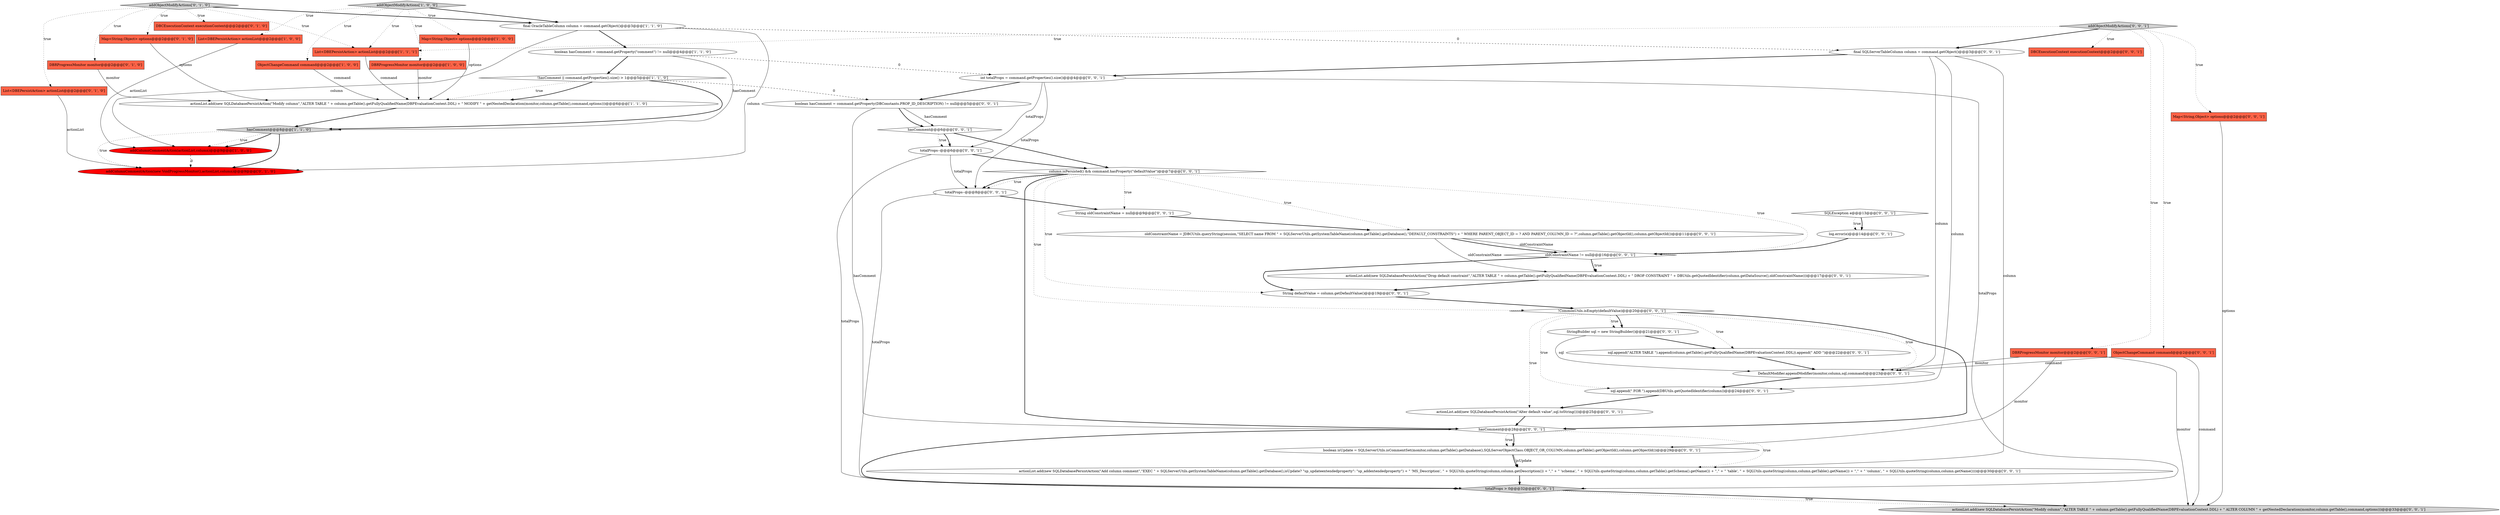digraph {
5 [style = filled, label = "hasComment@@@8@@@['1', '1', '0']", fillcolor = lightgray, shape = diamond image = "AAA0AAABBB1BBB"];
31 [style = filled, label = "boolean hasComment = command.getProperty(DBConstants.PROP_ID_DESCRIPTION) != null@@@5@@@['0', '0', '1']", fillcolor = white, shape = ellipse image = "AAA0AAABBB3BBB"];
37 [style = filled, label = "!CommonUtils.isEmpty(defaultValue)@@@20@@@['0', '0', '1']", fillcolor = white, shape = diamond image = "AAA0AAABBB3BBB"];
30 [style = filled, label = "actionList.add(new SQLDatabasePersistAction(\"Modify column\",\"ALTER TABLE \" + column.getTable().getFullyQualifiedName(DBPEvaluationContext.DDL) + \" ALTER COLUMN \" + getNestedDeclaration(monitor,column.getTable(),command,options)))@@@33@@@['0', '0', '1']", fillcolor = lightgray, shape = ellipse image = "AAA0AAABBB3BBB"];
3 [style = filled, label = "actionList.add(new SQLDatabasePersistAction(\"Modify column\",\"ALTER TABLE \" + column.getTable().getFullyQualifiedName(DBPEvaluationContext.DDL) + \" MODIFY \" + getNestedDeclaration(monitor,column.getTable(),command,options)))@@@6@@@['1', '1', '0']", fillcolor = white, shape = ellipse image = "AAA0AAABBB1BBB"];
43 [style = filled, label = "DBCExecutionContext executionContext@@@2@@@['0', '0', '1']", fillcolor = tomato, shape = box image = "AAA0AAABBB3BBB"];
21 [style = filled, label = "StringBuilder sql = new StringBuilder()@@@21@@@['0', '0', '1']", fillcolor = white, shape = ellipse image = "AAA0AAABBB3BBB"];
10 [style = filled, label = "List<DBEPersistAction> actionList@@@2@@@['1', '1', '1']", fillcolor = tomato, shape = box image = "AAA0AAABBB1BBB"];
1 [style = filled, label = "List<DBEPersistAction> actionList@@@2@@@['1', '0', '0']", fillcolor = tomato, shape = box image = "AAA0AAABBB1BBB"];
45 [style = filled, label = "String oldConstraintName = null@@@9@@@['0', '0', '1']", fillcolor = white, shape = ellipse image = "AAA0AAABBB3BBB"];
16 [style = filled, label = "addColumnCommentAction(new VoidProgressMonitor(),actionList,column)@@@9@@@['0', '1', '0']", fillcolor = red, shape = ellipse image = "AAA1AAABBB2BBB"];
44 [style = filled, label = "int totalProps = command.getProperties().size()@@@4@@@['0', '0', '1']", fillcolor = white, shape = ellipse image = "AAA0AAABBB3BBB"];
26 [style = filled, label = "SQLException e@@@13@@@['0', '0', '1']", fillcolor = white, shape = diamond image = "AAA0AAABBB3BBB"];
19 [style = filled, label = "sql.append(\" FOR \").append(DBUtils.getQuotedIdentifier(column))@@@24@@@['0', '0', '1']", fillcolor = white, shape = ellipse image = "AAA0AAABBB3BBB"];
11 [style = filled, label = "addColumnCommentAction(actionList,column)@@@9@@@['1', '0', '0']", fillcolor = red, shape = ellipse image = "AAA1AAABBB1BBB"];
35 [style = filled, label = "DBRProgressMonitor monitor@@@2@@@['0', '0', '1']", fillcolor = tomato, shape = box image = "AAA0AAABBB3BBB"];
39 [style = filled, label = "hasComment@@@28@@@['0', '0', '1']", fillcolor = white, shape = diamond image = "AAA0AAABBB3BBB"];
13 [style = filled, label = "DBRProgressMonitor monitor@@@2@@@['0', '1', '0']", fillcolor = tomato, shape = box image = "AAA0AAABBB2BBB"];
2 [style = filled, label = "DBRProgressMonitor monitor@@@2@@@['1', '0', '0']", fillcolor = tomato, shape = box image = "AAA0AAABBB1BBB"];
47 [style = filled, label = "totalProps--@@@8@@@['0', '0', '1']", fillcolor = white, shape = ellipse image = "AAA0AAABBB3BBB"];
14 [style = filled, label = "DBCExecutionContext executionContext@@@2@@@['0', '1', '0']", fillcolor = tomato, shape = box image = "AAA0AAABBB2BBB"];
7 [style = filled, label = "boolean hasComment = command.getProperty(\"comment\") != null@@@4@@@['1', '1', '0']", fillcolor = white, shape = ellipse image = "AAA0AAABBB1BBB"];
28 [style = filled, label = "String defaultValue = column.getDefaultValue()@@@19@@@['0', '0', '1']", fillcolor = white, shape = ellipse image = "AAA0AAABBB3BBB"];
18 [style = filled, label = "sql.append(\"ALTER TABLE \").append(column.getTable().getFullyQualifiedName(DBPEvaluationContext.DDL)).append(\" ADD \")@@@22@@@['0', '0', '1']", fillcolor = white, shape = ellipse image = "AAA0AAABBB3BBB"];
24 [style = filled, label = "oldConstraintName != null@@@16@@@['0', '0', '1']", fillcolor = white, shape = diamond image = "AAA0AAABBB3BBB"];
38 [style = filled, label = "oldConstraintName = JDBCUtils.queryString(session,\"SELECT name FROM \" + SQLServerUtils.getSystemTableName(column.getTable().getDatabase(),\"DEFAULT_CONSTRAINTS\") + \" WHERE PARENT_OBJECT_ID = ? AND PARENT_COLUMN_ID = ?\",column.getTable().getObjectId(),column.getObjectId())@@@11@@@['0', '0', '1']", fillcolor = white, shape = ellipse image = "AAA0AAABBB3BBB"];
25 [style = filled, label = "Map<String,Object> options@@@2@@@['0', '0', '1']", fillcolor = tomato, shape = box image = "AAA0AAABBB3BBB"];
41 [style = filled, label = "hasComment@@@6@@@['0', '0', '1']", fillcolor = white, shape = diamond image = "AAA0AAABBB3BBB"];
8 [style = filled, label = "addObjectModifyActions['1', '0', '0']", fillcolor = lightgray, shape = diamond image = "AAA0AAABBB1BBB"];
20 [style = filled, label = "actionList.add(new SQLDatabasePersistAction(\"Alter default value\",sql.toString()))@@@25@@@['0', '0', '1']", fillcolor = white, shape = ellipse image = "AAA0AAABBB3BBB"];
29 [style = filled, label = "totalProps > 0@@@32@@@['0', '0', '1']", fillcolor = lightgray, shape = diamond image = "AAA0AAABBB3BBB"];
12 [style = filled, label = "addObjectModifyActions['0', '1', '0']", fillcolor = lightgray, shape = diamond image = "AAA0AAABBB2BBB"];
23 [style = filled, label = "DefaultModifier.appendModifier(monitor,column,sql,command)@@@23@@@['0', '0', '1']", fillcolor = white, shape = ellipse image = "AAA0AAABBB3BBB"];
46 [style = filled, label = "ObjectChangeCommand command@@@2@@@['0', '0', '1']", fillcolor = tomato, shape = box image = "AAA0AAABBB3BBB"];
33 [style = filled, label = "boolean isUpdate = SQLServerUtils.isCommentSet(monitor,column.getTable().getDatabase(),SQLServerObjectClass.OBJECT_OR_COLUMN,column.getTable().getObjectId(),column.getObjectId())@@@29@@@['0', '0', '1']", fillcolor = white, shape = ellipse image = "AAA0AAABBB3BBB"];
15 [style = filled, label = "List<DBEPersistAction> actionList@@@2@@@['0', '1', '0']", fillcolor = tomato, shape = box image = "AAA0AAABBB2BBB"];
22 [style = filled, label = "actionList.add(new SQLDatabasePersistAction(\"Drop default constraint\",\"ALTER TABLE \" + column.getTable().getFullyQualifiedName(DBPEvaluationContext.DDL) + \" DROP CONSTRAINT \" + DBUtils.getQuotedIdentifier(column.getDataSource(),oldConstraintName)))@@@17@@@['0', '0', '1']", fillcolor = white, shape = ellipse image = "AAA0AAABBB3BBB"];
32 [style = filled, label = "log.error(e)@@@14@@@['0', '0', '1']", fillcolor = white, shape = ellipse image = "AAA0AAABBB3BBB"];
34 [style = filled, label = "actionList.add(new SQLDatabasePersistAction(\"Add column comment\",\"EXEC \" + SQLServerUtils.getSystemTableName(column.getTable().getDatabase(),isUpdate? \"sp_updateextendedproperty\": \"sp_addextendedproperty\") + \" 'MS_Description', \" + SQLUtils.quoteString(column,column.getDescription()) + \",\" + \" 'schema', \" + SQLUtils.quoteString(column,column.getTable().getSchema().getName()) + \",\" + \" 'table', \" + SQLUtils.quoteString(column,column.getTable().getName()) + \",\" + \" 'column', \" + SQLUtils.quoteString(column,column.getName())))@@@30@@@['0', '0', '1']", fillcolor = white, shape = ellipse image = "AAA0AAABBB3BBB"];
9 [style = filled, label = "Map<String,Object> options@@@2@@@['1', '0', '0']", fillcolor = tomato, shape = box image = "AAA0AAABBB1BBB"];
6 [style = filled, label = "!hasComment || command.getProperties().size() > 1@@@5@@@['1', '1', '0']", fillcolor = white, shape = diamond image = "AAA0AAABBB1BBB"];
27 [style = filled, label = "totalProps--@@@6@@@['0', '0', '1']", fillcolor = white, shape = ellipse image = "AAA0AAABBB3BBB"];
17 [style = filled, label = "Map<String,Object> options@@@2@@@['0', '1', '0']", fillcolor = tomato, shape = box image = "AAA0AAABBB2BBB"];
36 [style = filled, label = "addObjectModifyActions['0', '0', '1']", fillcolor = lightgray, shape = diamond image = "AAA0AAABBB3BBB"];
40 [style = filled, label = "column.isPersisted() && command.hasProperty(\"defaultValue\")@@@7@@@['0', '0', '1']", fillcolor = white, shape = diamond image = "AAA0AAABBB3BBB"];
42 [style = filled, label = "final SQLServerTableColumn column = command.getObject()@@@3@@@['0', '0', '1']", fillcolor = white, shape = ellipse image = "AAA0AAABBB3BBB"];
4 [style = filled, label = "ObjectChangeCommand command@@@2@@@['1', '0', '0']", fillcolor = tomato, shape = box image = "AAA0AAABBB1BBB"];
0 [style = filled, label = "final OracleTableColumn column = command.getObject()@@@3@@@['1', '1', '0']", fillcolor = white, shape = ellipse image = "AAA0AAABBB1BBB"];
6->3 [style = bold, label=""];
1->11 [style = solid, label="actionList"];
46->23 [style = solid, label="command"];
29->30 [style = bold, label=""];
11->16 [style = dashed, label="0"];
31->41 [style = solid, label="hasComment"];
4->3 [style = solid, label="command"];
40->28 [style = dotted, label="true"];
12->15 [style = dotted, label="true"];
42->23 [style = solid, label="column"];
35->30 [style = solid, label="monitor"];
40->37 [style = dotted, label="true"];
8->4 [style = dotted, label="true"];
21->18 [style = bold, label=""];
8->0 [style = bold, label=""];
3->5 [style = bold, label=""];
5->11 [style = dotted, label="true"];
42->44 [style = bold, label=""];
0->42 [style = dashed, label="0"];
45->38 [style = bold, label=""];
40->47 [style = bold, label=""];
35->33 [style = solid, label="monitor"];
7->44 [style = dashed, label="0"];
6->3 [style = dotted, label="true"];
13->3 [style = solid, label="monitor"];
39->29 [style = bold, label=""];
24->28 [style = bold, label=""];
42->34 [style = solid, label="column"];
12->17 [style = dotted, label="true"];
28->37 [style = bold, label=""];
44->47 [style = solid, label="totalProps"];
26->32 [style = bold, label=""];
19->20 [style = bold, label=""];
42->19 [style = solid, label="column"];
37->21 [style = bold, label=""];
37->19 [style = dotted, label="true"];
6->31 [style = dashed, label="0"];
37->18 [style = dotted, label="true"];
0->16 [style = solid, label="column"];
38->24 [style = solid, label="oldConstraintName"];
0->7 [style = bold, label=""];
44->27 [style = solid, label="totalProps"];
12->10 [style = dotted, label="true"];
40->47 [style = dotted, label="true"];
0->11 [style = solid, label="column"];
26->32 [style = dotted, label="true"];
17->3 [style = solid, label="options"];
24->22 [style = dotted, label="true"];
44->29 [style = solid, label="totalProps"];
7->6 [style = bold, label=""];
31->41 [style = bold, label=""];
20->39 [style = bold, label=""];
37->20 [style = dotted, label="true"];
5->11 [style = bold, label=""];
46->30 [style = solid, label="command"];
36->42 [style = bold, label=""];
39->34 [style = dotted, label="true"];
36->46 [style = dotted, label="true"];
34->29 [style = bold, label=""];
38->22 [style = solid, label="oldConstraintName"];
41->27 [style = bold, label=""];
18->23 [style = bold, label=""];
38->24 [style = bold, label=""];
8->2 [style = dotted, label="true"];
40->38 [style = dotted, label="true"];
22->28 [style = bold, label=""];
39->33 [style = bold, label=""];
5->16 [style = bold, label=""];
6->5 [style = bold, label=""];
33->34 [style = solid, label="isUpdate"];
25->30 [style = solid, label="options"];
12->13 [style = dotted, label="true"];
40->39 [style = bold, label=""];
41->40 [style = bold, label=""];
31->39 [style = solid, label="hasComment"];
23->19 [style = bold, label=""];
5->16 [style = dotted, label="true"];
9->3 [style = solid, label="options"];
47->45 [style = bold, label=""];
8->9 [style = dotted, label="true"];
37->39 [style = bold, label=""];
44->31 [style = bold, label=""];
2->3 [style = solid, label="monitor"];
41->27 [style = dotted, label="true"];
37->21 [style = dotted, label="true"];
40->24 [style = dotted, label="true"];
7->5 [style = solid, label="hasComment"];
8->10 [style = dotted, label="true"];
15->16 [style = solid, label="actionList"];
24->22 [style = bold, label=""];
12->0 [style = bold, label=""];
36->10 [style = dotted, label="true"];
27->47 [style = solid, label="totalProps"];
8->1 [style = dotted, label="true"];
12->14 [style = dotted, label="true"];
36->43 [style = dotted, label="true"];
10->3 [style = solid, label="command"];
21->23 [style = solid, label="sql"];
29->30 [style = dotted, label="true"];
27->29 [style = solid, label="totalProps"];
27->40 [style = bold, label=""];
35->23 [style = solid, label="monitor"];
36->35 [style = dotted, label="true"];
40->45 [style = dotted, label="true"];
37->23 [style = dotted, label="true"];
32->24 [style = bold, label=""];
47->29 [style = solid, label="totalProps"];
33->34 [style = bold, label=""];
39->33 [style = dotted, label="true"];
36->25 [style = dotted, label="true"];
}
